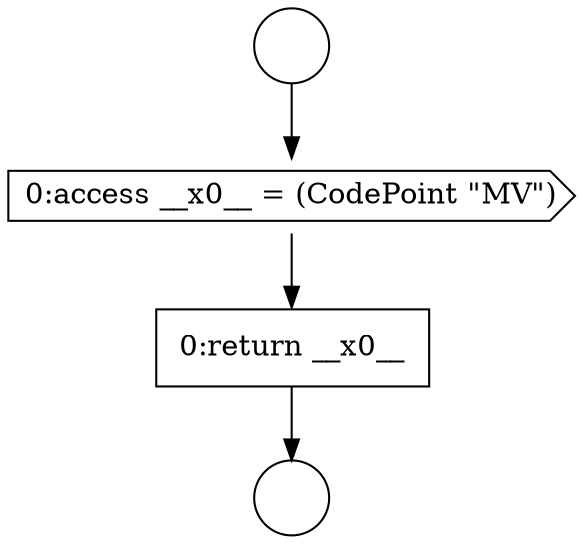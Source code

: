 digraph {
  node14602 [shape=circle label=" " color="black" fillcolor="white" style=filled]
  node14604 [shape=cds, label=<<font color="black">0:access __x0__ = (CodePoint &quot;MV&quot;)</font>> color="black" fillcolor="white" style=filled]
  node14605 [shape=none, margin=0, label=<<font color="black">
    <table border="0" cellborder="1" cellspacing="0" cellpadding="10">
      <tr><td align="left">0:return __x0__</td></tr>
    </table>
  </font>> color="black" fillcolor="white" style=filled]
  node14603 [shape=circle label=" " color="black" fillcolor="white" style=filled]
  node14602 -> node14604 [ color="black"]
  node14604 -> node14605 [ color="black"]
  node14605 -> node14603 [ color="black"]
}
